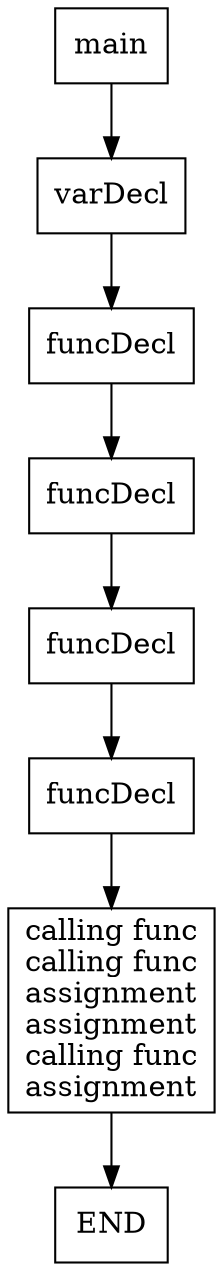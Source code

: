 digraph test016 {
node [shape=box]
336[label="main"]
336 -> 337
337[label="varDecl"]
337 -> 339
339[label="funcDecl"]
339 -> 347
347[label="funcDecl"]
347 -> 354
354[label="funcDecl"]
354 -> 359
359[label="funcDecl"]
359 -> 368
368[label="calling func
calling func
assignment
assignment
calling func
assignment"]
368 -> 374
374[label="END"]
}
